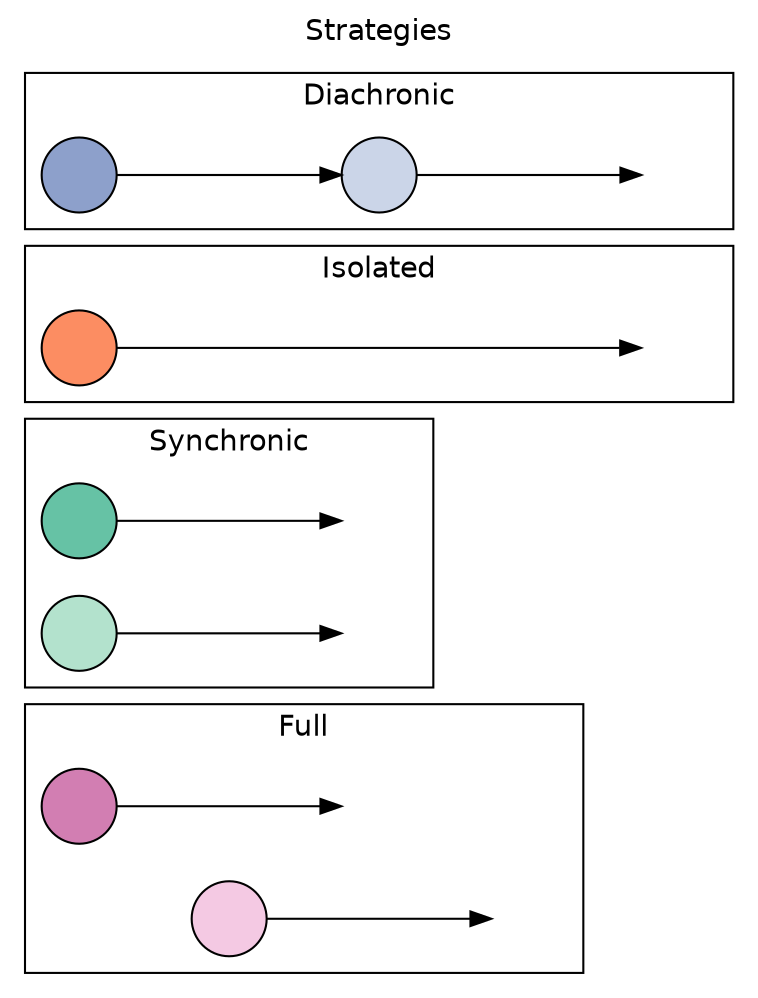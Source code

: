 digraph {
  rankdir=LR;
  label="Strategies";
  labelloc=t;
  fontname=helvetica;
  // bgcolor=transparent;

  node[fontname=helvetica label="" style=filled shape=circle];

  // Set cluster order (top to bottom) by initializing
  // nodes in each cluster starting from bottom to top
  k1a, s1, solo, d1;

  // Colors are people
  s1[fillcolor="#66C2A5"];
  s2[fillcolor="#b3e2cd"];
  d1[fillcolor="#8DA0CB"];
  d2[fillcolor="#cbd5e8"];
  solo[fillcolor="#FC8D62"];

  k1a[fillcolor="#d27eb2"];
  k2b[fillcolor="#f4c9e3"];

  // Invisible last nodes
  dinv1, soloinv1, sinv1, sinv2, kinva, kinvb[style=invis];

  subgraph cluster1 {
    label="Diachronic";
    d1 -> d2[minlen=2];
    d2 -> dinv1[minlen=2];
  }

  subgraph cluster2 {
    label="Isolated";
    solo -> soloinv1[minlen=4];
  }

  subgraph cluster3 {
    label="Synchronic";
    s1 -> sinv1[minlen=2];
    s2 -> sinv2[minlen=2];
  }

  subgraph cluster4 {
    label="Full";
    k1a -> kinva[minlen=2];
    kinv -> k2b [style=invis minlen=1]
    k2b -> kinvb[minlen=2];
    kinv[style=invis]
  }
}
